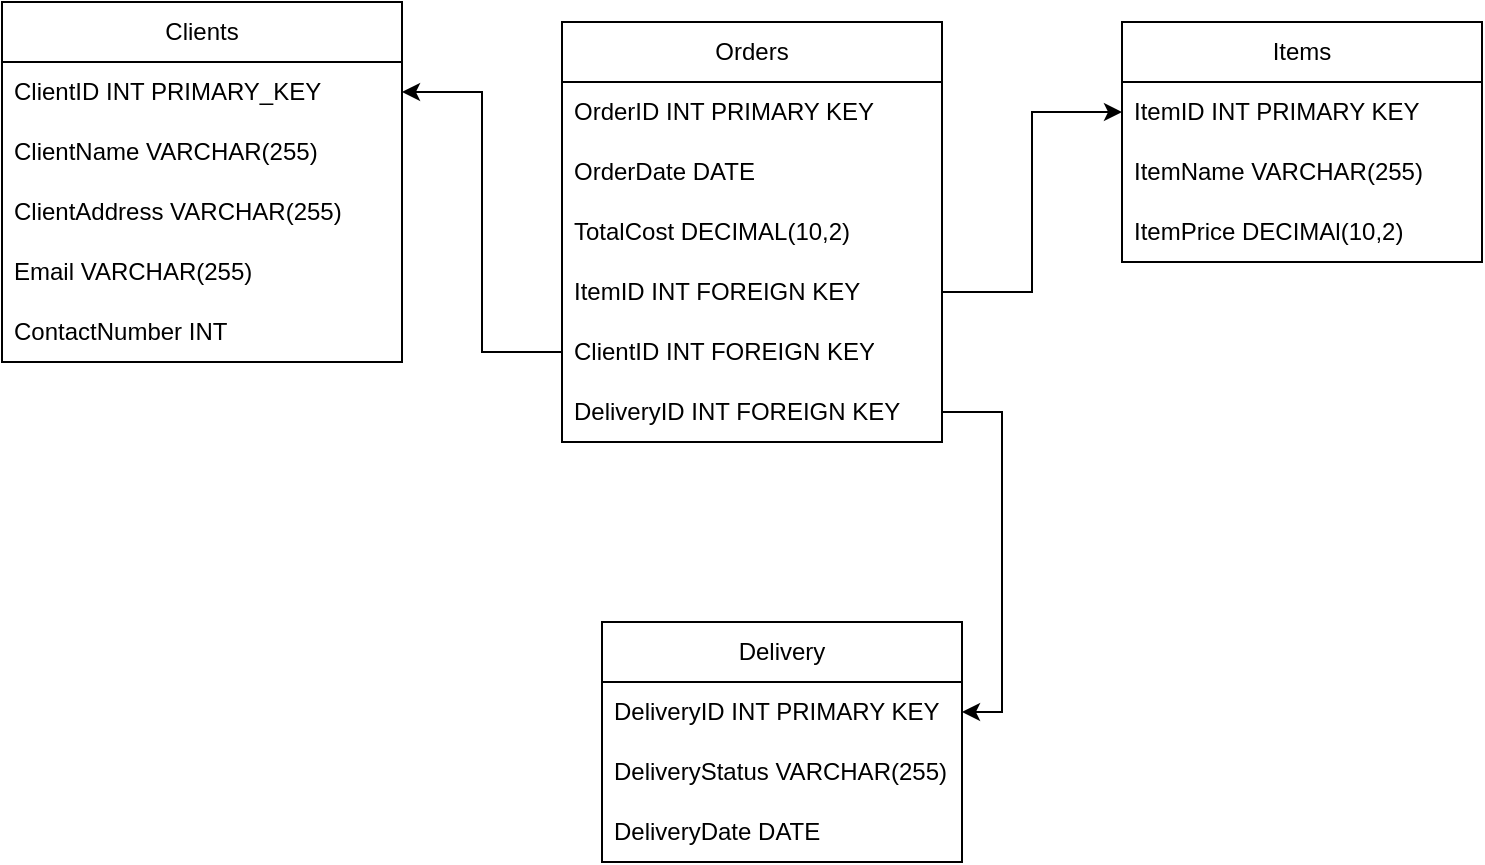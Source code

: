 <mxfile version="26.1.0">
  <diagram id="C5RBs43oDa-KdzZeNtuy" name="Page-1">
    <mxGraphModel dx="1434" dy="738" grid="1" gridSize="10" guides="1" tooltips="1" connect="1" arrows="1" fold="1" page="1" pageScale="1" pageWidth="827" pageHeight="1169" math="0" shadow="0">
      <root>
        <mxCell id="WIyWlLk6GJQsqaUBKTNV-0" />
        <mxCell id="WIyWlLk6GJQsqaUBKTNV-1" parent="WIyWlLk6GJQsqaUBKTNV-0" />
        <mxCell id="XgtiU1NES_125TdkMKKC-3" value="Orders" style="swimlane;fontStyle=0;childLayout=stackLayout;horizontal=1;startSize=30;horizontalStack=0;resizeParent=1;resizeParentMax=0;resizeLast=0;collapsible=1;marginBottom=0;whiteSpace=wrap;html=1;" vertex="1" parent="WIyWlLk6GJQsqaUBKTNV-1">
          <mxGeometry x="330" y="120" width="190" height="210" as="geometry" />
        </mxCell>
        <mxCell id="XgtiU1NES_125TdkMKKC-4" value="OrderID INT PRIMARY KEY" style="text;strokeColor=none;fillColor=none;align=left;verticalAlign=middle;spacingLeft=4;spacingRight=4;overflow=hidden;points=[[0,0.5],[1,0.5]];portConstraint=eastwest;rotatable=0;whiteSpace=wrap;html=1;" vertex="1" parent="XgtiU1NES_125TdkMKKC-3">
          <mxGeometry y="30" width="190" height="30" as="geometry" />
        </mxCell>
        <mxCell id="XgtiU1NES_125TdkMKKC-5" value="OrderDate DATE" style="text;strokeColor=none;fillColor=none;align=left;verticalAlign=middle;spacingLeft=4;spacingRight=4;overflow=hidden;points=[[0,0.5],[1,0.5]];portConstraint=eastwest;rotatable=0;whiteSpace=wrap;html=1;" vertex="1" parent="XgtiU1NES_125TdkMKKC-3">
          <mxGeometry y="60" width="190" height="30" as="geometry" />
        </mxCell>
        <mxCell id="XgtiU1NES_125TdkMKKC-26" value="TotalCost DECIMAL(10,2)" style="text;strokeColor=none;fillColor=none;align=left;verticalAlign=middle;spacingLeft=4;spacingRight=4;overflow=hidden;points=[[0,0.5],[1,0.5]];portConstraint=eastwest;rotatable=0;whiteSpace=wrap;html=1;" vertex="1" parent="XgtiU1NES_125TdkMKKC-3">
          <mxGeometry y="90" width="190" height="30" as="geometry" />
        </mxCell>
        <mxCell id="XgtiU1NES_125TdkMKKC-27" value="ItemID INT FOREIGN KEY" style="text;strokeColor=none;fillColor=none;align=left;verticalAlign=middle;spacingLeft=4;spacingRight=4;overflow=hidden;points=[[0,0.5],[1,0.5]];portConstraint=eastwest;rotatable=0;whiteSpace=wrap;html=1;" vertex="1" parent="XgtiU1NES_125TdkMKKC-3">
          <mxGeometry y="120" width="190" height="30" as="geometry" />
        </mxCell>
        <mxCell id="XgtiU1NES_125TdkMKKC-28" value="ClientID INT FOREIGN KEY" style="text;strokeColor=none;fillColor=none;align=left;verticalAlign=middle;spacingLeft=4;spacingRight=4;overflow=hidden;points=[[0,0.5],[1,0.5]];portConstraint=eastwest;rotatable=0;whiteSpace=wrap;html=1;" vertex="1" parent="XgtiU1NES_125TdkMKKC-3">
          <mxGeometry y="150" width="190" height="30" as="geometry" />
        </mxCell>
        <mxCell id="XgtiU1NES_125TdkMKKC-6" value="DeliveryID INT FOREIGN KEY" style="text;strokeColor=none;fillColor=none;align=left;verticalAlign=middle;spacingLeft=4;spacingRight=4;overflow=hidden;points=[[0,0.5],[1,0.5]];portConstraint=eastwest;rotatable=0;whiteSpace=wrap;html=1;" vertex="1" parent="XgtiU1NES_125TdkMKKC-3">
          <mxGeometry y="180" width="190" height="30" as="geometry" />
        </mxCell>
        <mxCell id="XgtiU1NES_125TdkMKKC-7" value="Clients" style="swimlane;fontStyle=0;childLayout=stackLayout;horizontal=1;startSize=30;horizontalStack=0;resizeParent=1;resizeParentMax=0;resizeLast=0;collapsible=1;marginBottom=0;whiteSpace=wrap;html=1;" vertex="1" parent="WIyWlLk6GJQsqaUBKTNV-1">
          <mxGeometry x="50" y="110" width="200" height="180" as="geometry" />
        </mxCell>
        <mxCell id="XgtiU1NES_125TdkMKKC-8" value="ClientID INT PRIMARY_KEY" style="text;strokeColor=none;fillColor=none;align=left;verticalAlign=middle;spacingLeft=4;spacingRight=4;overflow=hidden;points=[[0,0.5],[1,0.5]];portConstraint=eastwest;rotatable=0;whiteSpace=wrap;html=1;" vertex="1" parent="XgtiU1NES_125TdkMKKC-7">
          <mxGeometry y="30" width="200" height="30" as="geometry" />
        </mxCell>
        <mxCell id="XgtiU1NES_125TdkMKKC-9" value="ClientName VARCHAR(255)" style="text;strokeColor=none;fillColor=none;align=left;verticalAlign=middle;spacingLeft=4;spacingRight=4;overflow=hidden;points=[[0,0.5],[1,0.5]];portConstraint=eastwest;rotatable=0;whiteSpace=wrap;html=1;" vertex="1" parent="XgtiU1NES_125TdkMKKC-7">
          <mxGeometry y="60" width="200" height="30" as="geometry" />
        </mxCell>
        <mxCell id="XgtiU1NES_125TdkMKKC-10" value="ClientAddress VARCHAR(255)" style="text;strokeColor=none;fillColor=none;align=left;verticalAlign=middle;spacingLeft=4;spacingRight=4;overflow=hidden;points=[[0,0.5],[1,0.5]];portConstraint=eastwest;rotatable=0;whiteSpace=wrap;html=1;" vertex="1" parent="XgtiU1NES_125TdkMKKC-7">
          <mxGeometry y="90" width="200" height="30" as="geometry" />
        </mxCell>
        <mxCell id="XgtiU1NES_125TdkMKKC-25" value="Email VARCHAR(255)" style="text;strokeColor=none;fillColor=none;align=left;verticalAlign=middle;spacingLeft=4;spacingRight=4;overflow=hidden;points=[[0,0.5],[1,0.5]];portConstraint=eastwest;rotatable=0;whiteSpace=wrap;html=1;" vertex="1" parent="XgtiU1NES_125TdkMKKC-7">
          <mxGeometry y="120" width="200" height="30" as="geometry" />
        </mxCell>
        <mxCell id="XgtiU1NES_125TdkMKKC-24" value="ContactNumber INT" style="text;strokeColor=none;fillColor=none;align=left;verticalAlign=middle;spacingLeft=4;spacingRight=4;overflow=hidden;points=[[0,0.5],[1,0.5]];portConstraint=eastwest;rotatable=0;whiteSpace=wrap;html=1;" vertex="1" parent="XgtiU1NES_125TdkMKKC-7">
          <mxGeometry y="150" width="200" height="30" as="geometry" />
        </mxCell>
        <mxCell id="XgtiU1NES_125TdkMKKC-15" value="Items" style="swimlane;fontStyle=0;childLayout=stackLayout;horizontal=1;startSize=30;horizontalStack=0;resizeParent=1;resizeParentMax=0;resizeLast=0;collapsible=1;marginBottom=0;whiteSpace=wrap;html=1;" vertex="1" parent="WIyWlLk6GJQsqaUBKTNV-1">
          <mxGeometry x="610" y="120" width="180" height="120" as="geometry" />
        </mxCell>
        <mxCell id="XgtiU1NES_125TdkMKKC-16" value="ItemID INT PRIMARY KEY" style="text;strokeColor=none;fillColor=none;align=left;verticalAlign=middle;spacingLeft=4;spacingRight=4;overflow=hidden;points=[[0,0.5],[1,0.5]];portConstraint=eastwest;rotatable=0;whiteSpace=wrap;html=1;" vertex="1" parent="XgtiU1NES_125TdkMKKC-15">
          <mxGeometry y="30" width="180" height="30" as="geometry" />
        </mxCell>
        <mxCell id="XgtiU1NES_125TdkMKKC-17" value="ItemName VARCHAR(255)" style="text;strokeColor=none;fillColor=none;align=left;verticalAlign=middle;spacingLeft=4;spacingRight=4;overflow=hidden;points=[[0,0.5],[1,0.5]];portConstraint=eastwest;rotatable=0;whiteSpace=wrap;html=1;" vertex="1" parent="XgtiU1NES_125TdkMKKC-15">
          <mxGeometry y="60" width="180" height="30" as="geometry" />
        </mxCell>
        <mxCell id="XgtiU1NES_125TdkMKKC-18" value="ItemPrice DECIMAl(10,2)" style="text;strokeColor=none;fillColor=none;align=left;verticalAlign=middle;spacingLeft=4;spacingRight=4;overflow=hidden;points=[[0,0.5],[1,0.5]];portConstraint=eastwest;rotatable=0;whiteSpace=wrap;html=1;" vertex="1" parent="XgtiU1NES_125TdkMKKC-15">
          <mxGeometry y="90" width="180" height="30" as="geometry" />
        </mxCell>
        <mxCell id="XgtiU1NES_125TdkMKKC-19" value="Delivery" style="swimlane;fontStyle=0;childLayout=stackLayout;horizontal=1;startSize=30;horizontalStack=0;resizeParent=1;resizeParentMax=0;resizeLast=0;collapsible=1;marginBottom=0;whiteSpace=wrap;html=1;" vertex="1" parent="WIyWlLk6GJQsqaUBKTNV-1">
          <mxGeometry x="350" y="420" width="180" height="120" as="geometry" />
        </mxCell>
        <mxCell id="XgtiU1NES_125TdkMKKC-20" value="DeliveryID INT PRIMARY KEY" style="text;strokeColor=none;fillColor=none;align=left;verticalAlign=middle;spacingLeft=4;spacingRight=4;overflow=hidden;points=[[0,0.5],[1,0.5]];portConstraint=eastwest;rotatable=0;whiteSpace=wrap;html=1;" vertex="1" parent="XgtiU1NES_125TdkMKKC-19">
          <mxGeometry y="30" width="180" height="30" as="geometry" />
        </mxCell>
        <mxCell id="XgtiU1NES_125TdkMKKC-21" value="DeliveryStatus VARCHAR(255)" style="text;strokeColor=none;fillColor=none;align=left;verticalAlign=middle;spacingLeft=4;spacingRight=4;overflow=hidden;points=[[0,0.5],[1,0.5]];portConstraint=eastwest;rotatable=0;whiteSpace=wrap;html=1;" vertex="1" parent="XgtiU1NES_125TdkMKKC-19">
          <mxGeometry y="60" width="180" height="30" as="geometry" />
        </mxCell>
        <mxCell id="XgtiU1NES_125TdkMKKC-22" value="DeliveryDate DATE" style="text;strokeColor=none;fillColor=none;align=left;verticalAlign=middle;spacingLeft=4;spacingRight=4;overflow=hidden;points=[[0,0.5],[1,0.5]];portConstraint=eastwest;rotatable=0;whiteSpace=wrap;html=1;" vertex="1" parent="XgtiU1NES_125TdkMKKC-19">
          <mxGeometry y="90" width="180" height="30" as="geometry" />
        </mxCell>
        <mxCell id="XgtiU1NES_125TdkMKKC-29" style="edgeStyle=orthogonalEdgeStyle;rounded=0;orthogonalLoop=1;jettySize=auto;html=1;exitX=0;exitY=0.5;exitDx=0;exitDy=0;entryX=1;entryY=0.5;entryDx=0;entryDy=0;" edge="1" parent="WIyWlLk6GJQsqaUBKTNV-1" source="XgtiU1NES_125TdkMKKC-28" target="XgtiU1NES_125TdkMKKC-8">
          <mxGeometry relative="1" as="geometry" />
        </mxCell>
        <mxCell id="XgtiU1NES_125TdkMKKC-30" style="edgeStyle=orthogonalEdgeStyle;rounded=0;orthogonalLoop=1;jettySize=auto;html=1;exitX=1;exitY=0.5;exitDx=0;exitDy=0;entryX=0;entryY=0.5;entryDx=0;entryDy=0;" edge="1" parent="WIyWlLk6GJQsqaUBKTNV-1" source="XgtiU1NES_125TdkMKKC-27" target="XgtiU1NES_125TdkMKKC-16">
          <mxGeometry relative="1" as="geometry" />
        </mxCell>
        <mxCell id="XgtiU1NES_125TdkMKKC-31" style="edgeStyle=orthogonalEdgeStyle;rounded=0;orthogonalLoop=1;jettySize=auto;html=1;exitX=1;exitY=0.5;exitDx=0;exitDy=0;entryX=1;entryY=0.5;entryDx=0;entryDy=0;" edge="1" parent="WIyWlLk6GJQsqaUBKTNV-1" source="XgtiU1NES_125TdkMKKC-6" target="XgtiU1NES_125TdkMKKC-20">
          <mxGeometry relative="1" as="geometry" />
        </mxCell>
      </root>
    </mxGraphModel>
  </diagram>
</mxfile>
